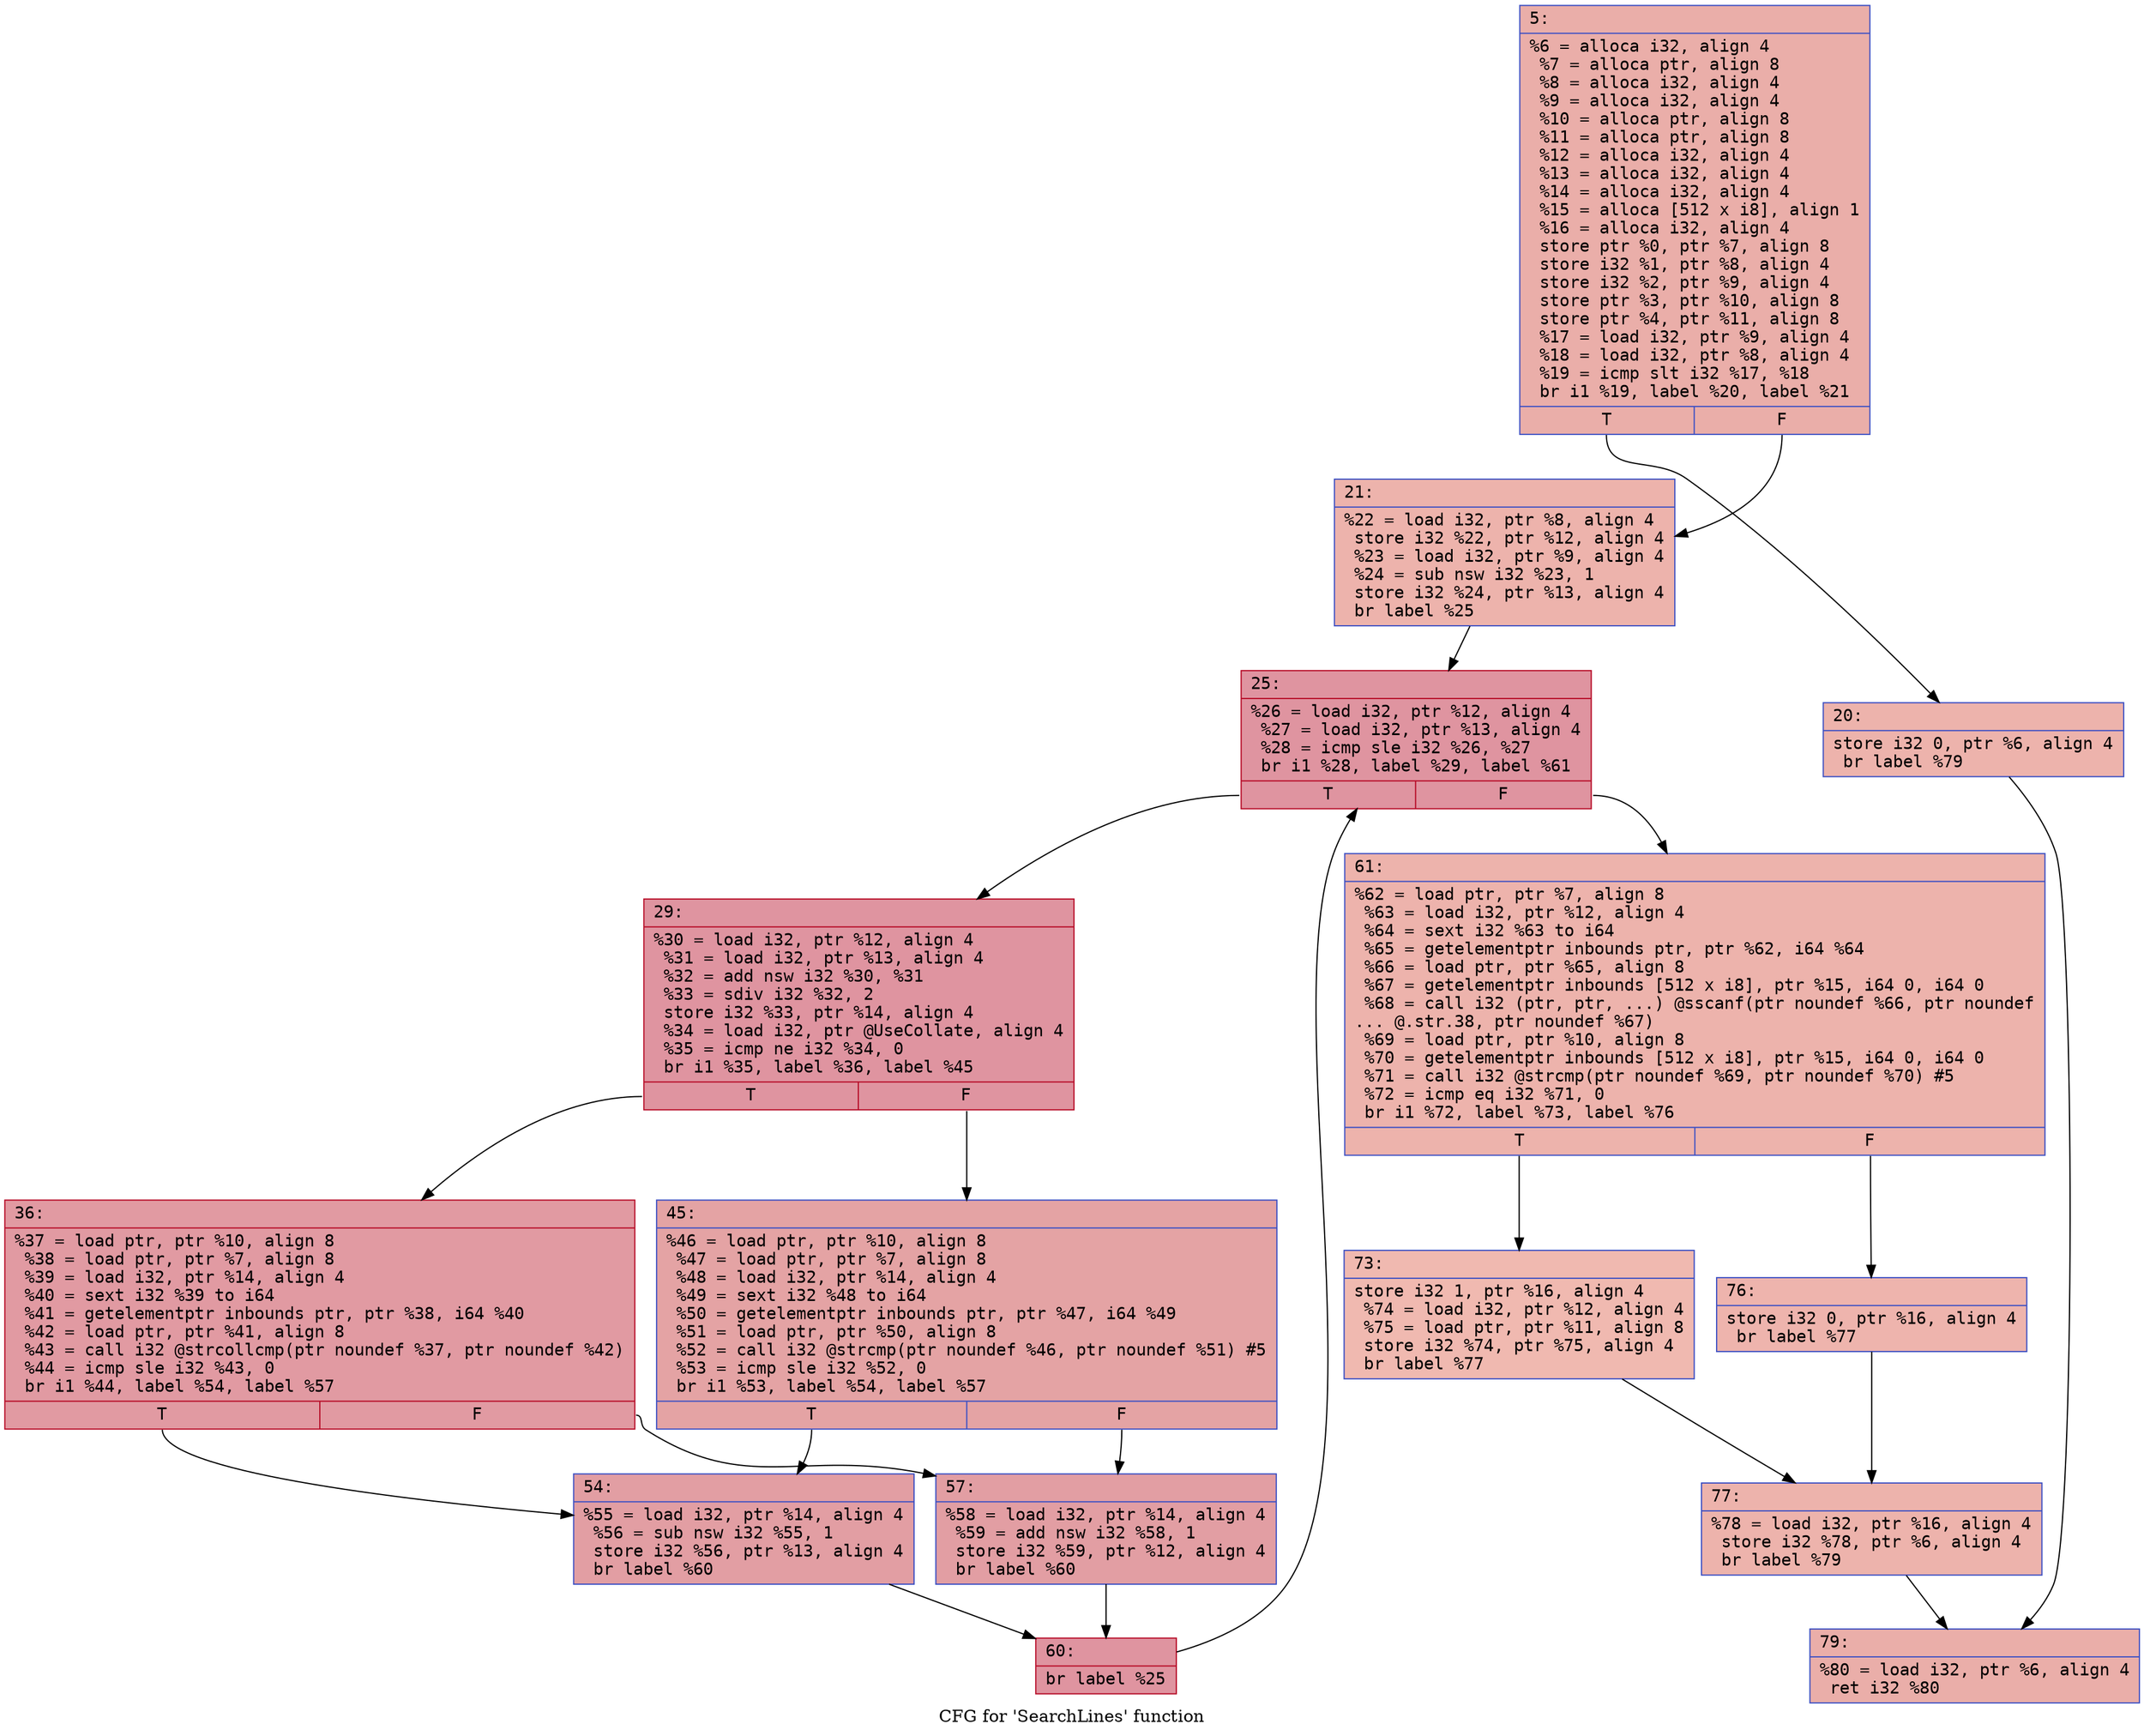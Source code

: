 digraph "CFG for 'SearchLines' function" {
	label="CFG for 'SearchLines' function";

	Node0x6000038947d0 [shape=record,color="#3d50c3ff", style=filled, fillcolor="#d0473d70" fontname="Courier",label="{5:\l|  %6 = alloca i32, align 4\l  %7 = alloca ptr, align 8\l  %8 = alloca i32, align 4\l  %9 = alloca i32, align 4\l  %10 = alloca ptr, align 8\l  %11 = alloca ptr, align 8\l  %12 = alloca i32, align 4\l  %13 = alloca i32, align 4\l  %14 = alloca i32, align 4\l  %15 = alloca [512 x i8], align 1\l  %16 = alloca i32, align 4\l  store ptr %0, ptr %7, align 8\l  store i32 %1, ptr %8, align 4\l  store i32 %2, ptr %9, align 4\l  store ptr %3, ptr %10, align 8\l  store ptr %4, ptr %11, align 8\l  %17 = load i32, ptr %9, align 4\l  %18 = load i32, ptr %8, align 4\l  %19 = icmp slt i32 %17, %18\l  br i1 %19, label %20, label %21\l|{<s0>T|<s1>F}}"];
	Node0x6000038947d0:s0 -> Node0x600003894910[tooltip="5 -> 20\nProbability 50.00%" ];
	Node0x6000038947d0:s1 -> Node0x600003894960[tooltip="5 -> 21\nProbability 50.00%" ];
	Node0x600003894910 [shape=record,color="#3d50c3ff", style=filled, fillcolor="#d6524470" fontname="Courier",label="{20:\l|  store i32 0, ptr %6, align 4\l  br label %79\l}"];
	Node0x600003894910 -> Node0x600003894d20[tooltip="20 -> 79\nProbability 100.00%" ];
	Node0x600003894960 [shape=record,color="#3d50c3ff", style=filled, fillcolor="#d6524470" fontname="Courier",label="{21:\l|  %22 = load i32, ptr %8, align 4\l  store i32 %22, ptr %12, align 4\l  %23 = load i32, ptr %9, align 4\l  %24 = sub nsw i32 %23, 1\l  store i32 %24, ptr %13, align 4\l  br label %25\l}"];
	Node0x600003894960 -> Node0x6000038949b0[tooltip="21 -> 25\nProbability 100.00%" ];
	Node0x6000038949b0 [shape=record,color="#b70d28ff", style=filled, fillcolor="#b70d2870" fontname="Courier",label="{25:\l|  %26 = load i32, ptr %12, align 4\l  %27 = load i32, ptr %13, align 4\l  %28 = icmp sle i32 %26, %27\l  br i1 %28, label %29, label %61\l|{<s0>T|<s1>F}}"];
	Node0x6000038949b0:s0 -> Node0x600003894a00[tooltip="25 -> 29\nProbability 96.88%" ];
	Node0x6000038949b0:s1 -> Node0x600003894be0[tooltip="25 -> 61\nProbability 3.12%" ];
	Node0x600003894a00 [shape=record,color="#b70d28ff", style=filled, fillcolor="#b70d2870" fontname="Courier",label="{29:\l|  %30 = load i32, ptr %12, align 4\l  %31 = load i32, ptr %13, align 4\l  %32 = add nsw i32 %30, %31\l  %33 = sdiv i32 %32, 2\l  store i32 %33, ptr %14, align 4\l  %34 = load i32, ptr @UseCollate, align 4\l  %35 = icmp ne i32 %34, 0\l  br i1 %35, label %36, label %45\l|{<s0>T|<s1>F}}"];
	Node0x600003894a00:s0 -> Node0x600003894a50[tooltip="29 -> 36\nProbability 62.50%" ];
	Node0x600003894a00:s1 -> Node0x600003894aa0[tooltip="29 -> 45\nProbability 37.50%" ];
	Node0x600003894a50 [shape=record,color="#b70d28ff", style=filled, fillcolor="#bb1b2c70" fontname="Courier",label="{36:\l|  %37 = load ptr, ptr %10, align 8\l  %38 = load ptr, ptr %7, align 8\l  %39 = load i32, ptr %14, align 4\l  %40 = sext i32 %39 to i64\l  %41 = getelementptr inbounds ptr, ptr %38, i64 %40\l  %42 = load ptr, ptr %41, align 8\l  %43 = call i32 @strcollcmp(ptr noundef %37, ptr noundef %42)\l  %44 = icmp sle i32 %43, 0\l  br i1 %44, label %54, label %57\l|{<s0>T|<s1>F}}"];
	Node0x600003894a50:s0 -> Node0x600003894af0[tooltip="36 -> 54\nProbability 50.00%" ];
	Node0x600003894a50:s1 -> Node0x600003894b40[tooltip="36 -> 57\nProbability 50.00%" ];
	Node0x600003894aa0 [shape=record,color="#3d50c3ff", style=filled, fillcolor="#c32e3170" fontname="Courier",label="{45:\l|  %46 = load ptr, ptr %10, align 8\l  %47 = load ptr, ptr %7, align 8\l  %48 = load i32, ptr %14, align 4\l  %49 = sext i32 %48 to i64\l  %50 = getelementptr inbounds ptr, ptr %47, i64 %49\l  %51 = load ptr, ptr %50, align 8\l  %52 = call i32 @strcmp(ptr noundef %46, ptr noundef %51) #5\l  %53 = icmp sle i32 %52, 0\l  br i1 %53, label %54, label %57\l|{<s0>T|<s1>F}}"];
	Node0x600003894aa0:s0 -> Node0x600003894af0[tooltip="45 -> 54\nProbability 50.00%" ];
	Node0x600003894aa0:s1 -> Node0x600003894b40[tooltip="45 -> 57\nProbability 50.00%" ];
	Node0x600003894af0 [shape=record,color="#3d50c3ff", style=filled, fillcolor="#be242e70" fontname="Courier",label="{54:\l|  %55 = load i32, ptr %14, align 4\l  %56 = sub nsw i32 %55, 1\l  store i32 %56, ptr %13, align 4\l  br label %60\l}"];
	Node0x600003894af0 -> Node0x600003894b90[tooltip="54 -> 60\nProbability 100.00%" ];
	Node0x600003894b40 [shape=record,color="#3d50c3ff", style=filled, fillcolor="#be242e70" fontname="Courier",label="{57:\l|  %58 = load i32, ptr %14, align 4\l  %59 = add nsw i32 %58, 1\l  store i32 %59, ptr %12, align 4\l  br label %60\l}"];
	Node0x600003894b40 -> Node0x600003894b90[tooltip="57 -> 60\nProbability 100.00%" ];
	Node0x600003894b90 [shape=record,color="#b70d28ff", style=filled, fillcolor="#b70d2870" fontname="Courier",label="{60:\l|  br label %25\l}"];
	Node0x600003894b90 -> Node0x6000038949b0[tooltip="60 -> 25\nProbability 100.00%" ];
	Node0x600003894be0 [shape=record,color="#3d50c3ff", style=filled, fillcolor="#d6524470" fontname="Courier",label="{61:\l|  %62 = load ptr, ptr %7, align 8\l  %63 = load i32, ptr %12, align 4\l  %64 = sext i32 %63 to i64\l  %65 = getelementptr inbounds ptr, ptr %62, i64 %64\l  %66 = load ptr, ptr %65, align 8\l  %67 = getelementptr inbounds [512 x i8], ptr %15, i64 0, i64 0\l  %68 = call i32 (ptr, ptr, ...) @sscanf(ptr noundef %66, ptr noundef\l... @.str.38, ptr noundef %67)\l  %69 = load ptr, ptr %10, align 8\l  %70 = getelementptr inbounds [512 x i8], ptr %15, i64 0, i64 0\l  %71 = call i32 @strcmp(ptr noundef %69, ptr noundef %70) #5\l  %72 = icmp eq i32 %71, 0\l  br i1 %72, label %73, label %76\l|{<s0>T|<s1>F}}"];
	Node0x600003894be0:s0 -> Node0x600003894c30[tooltip="61 -> 73\nProbability 37.50%" ];
	Node0x600003894be0:s1 -> Node0x600003894c80[tooltip="61 -> 76\nProbability 62.50%" ];
	Node0x600003894c30 [shape=record,color="#3d50c3ff", style=filled, fillcolor="#de614d70" fontname="Courier",label="{73:\l|  store i32 1, ptr %16, align 4\l  %74 = load i32, ptr %12, align 4\l  %75 = load ptr, ptr %11, align 8\l  store i32 %74, ptr %75, align 4\l  br label %77\l}"];
	Node0x600003894c30 -> Node0x600003894cd0[tooltip="73 -> 77\nProbability 100.00%" ];
	Node0x600003894c80 [shape=record,color="#3d50c3ff", style=filled, fillcolor="#d8564670" fontname="Courier",label="{76:\l|  store i32 0, ptr %16, align 4\l  br label %77\l}"];
	Node0x600003894c80 -> Node0x600003894cd0[tooltip="76 -> 77\nProbability 100.00%" ];
	Node0x600003894cd0 [shape=record,color="#3d50c3ff", style=filled, fillcolor="#d6524470" fontname="Courier",label="{77:\l|  %78 = load i32, ptr %16, align 4\l  store i32 %78, ptr %6, align 4\l  br label %79\l}"];
	Node0x600003894cd0 -> Node0x600003894d20[tooltip="77 -> 79\nProbability 100.00%" ];
	Node0x600003894d20 [shape=record,color="#3d50c3ff", style=filled, fillcolor="#d0473d70" fontname="Courier",label="{79:\l|  %80 = load i32, ptr %6, align 4\l  ret i32 %80\l}"];
}
